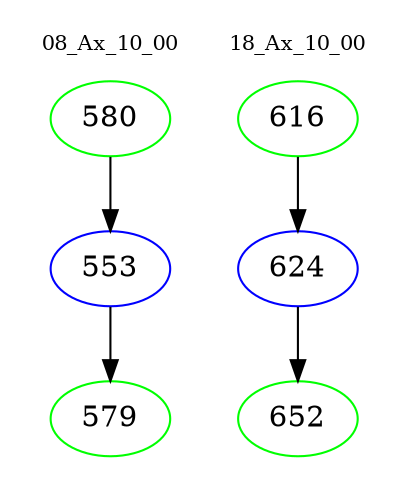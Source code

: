 digraph{
subgraph cluster_0 {
color = white
label = "08_Ax_10_00";
fontsize=10;
T0_580 [label="580", color="green"]
T0_580 -> T0_553 [color="black"]
T0_553 [label="553", color="blue"]
T0_553 -> T0_579 [color="black"]
T0_579 [label="579", color="green"]
}
subgraph cluster_1 {
color = white
label = "18_Ax_10_00";
fontsize=10;
T1_616 [label="616", color="green"]
T1_616 -> T1_624 [color="black"]
T1_624 [label="624", color="blue"]
T1_624 -> T1_652 [color="black"]
T1_652 [label="652", color="green"]
}
}
